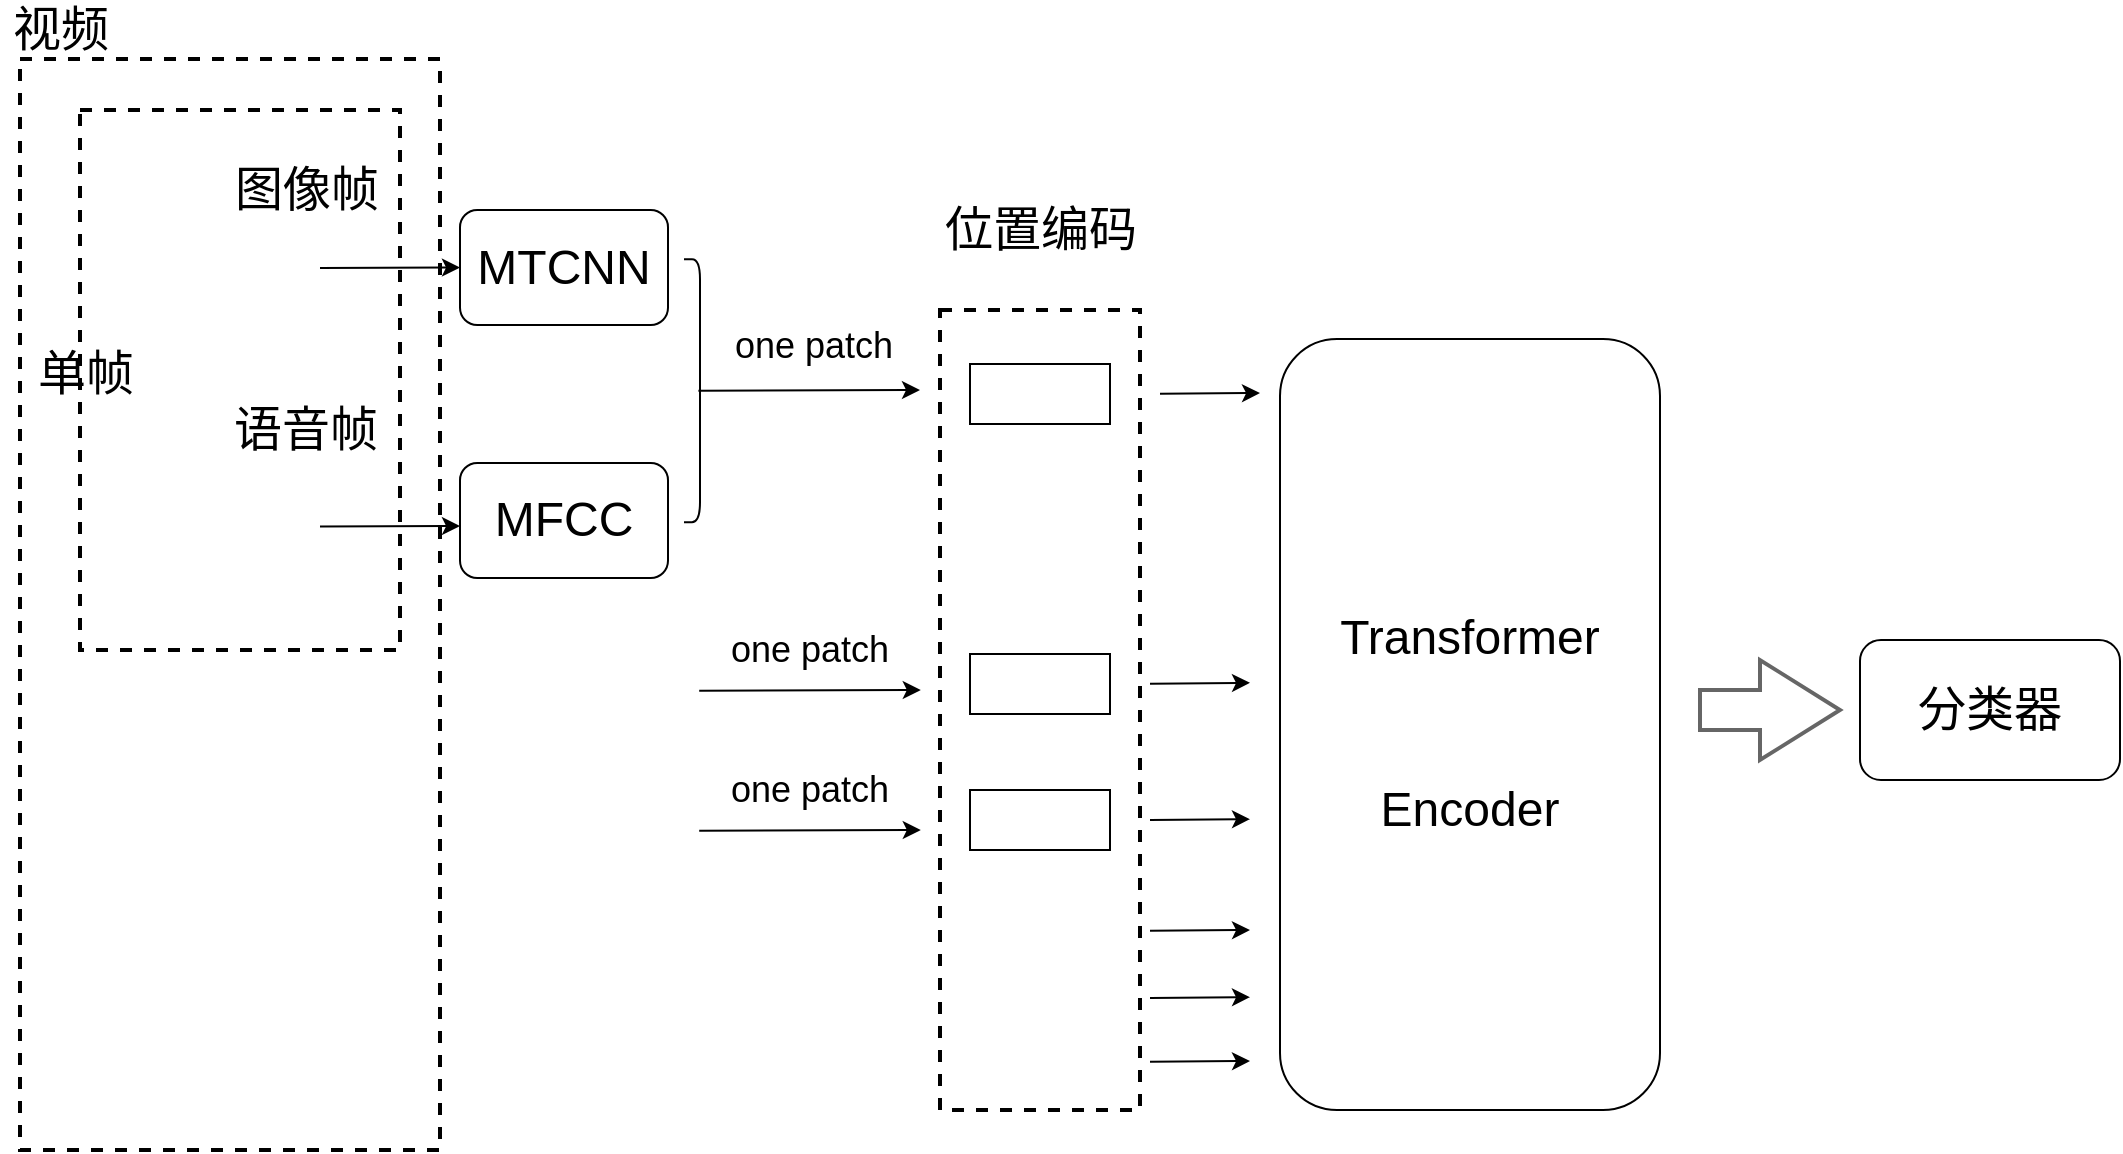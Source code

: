 <mxfile version="14.6.6" type="github">
  <diagram id="FH6120mkQlKAiY0hOfe6" name="Page-1">
    <mxGraphModel dx="1483" dy="829" grid="1" gridSize="10" guides="1" tooltips="1" connect="1" arrows="1" fold="1" page="1" pageScale="1" pageWidth="1654" pageHeight="2336" background="none" math="0" shadow="0">
      <root>
        <mxCell id="0" />
        <mxCell id="1" parent="0" />
        <mxCell id="jEz9bOiJI1WPqpKgRF9Z-62" value="" style="rounded=0;whiteSpace=wrap;html=1;dashed=1;strokeWidth=2;gradientDirection=west;fillColor=none;" vertex="1" parent="1">
          <mxGeometry x="390" y="214.5" width="210" height="545.5" as="geometry" />
        </mxCell>
        <mxCell id="jEz9bOiJI1WPqpKgRF9Z-48" value="" style="rounded=0;whiteSpace=wrap;html=1;dashed=1;strokeWidth=2;gradientDirection=west;fillColor=none;" vertex="1" parent="1">
          <mxGeometry x="420" y="240" width="160" height="270" as="geometry" />
        </mxCell>
        <mxCell id="jEz9bOiJI1WPqpKgRF9Z-45" value="" style="rounded=0;whiteSpace=wrap;html=1;dashed=1;strokeWidth=2;gradientDirection=west;fillColor=none;" vertex="1" parent="1">
          <mxGeometry x="850" y="340" width="100" height="400" as="geometry" />
        </mxCell>
        <mxCell id="jEz9bOiJI1WPqpKgRF9Z-19" value="&lt;font style=&quot;font-size: 24px&quot;&gt;Transformer&lt;br&gt;&lt;br&gt;&lt;br&gt;Encoder&lt;br&gt;&lt;/font&gt;" style="rounded=1;whiteSpace=wrap;html=1;" vertex="1" parent="1">
          <mxGeometry x="1020" y="354.5" width="190" height="385.5" as="geometry" />
        </mxCell>
        <mxCell id="jEz9bOiJI1WPqpKgRF9Z-20" value="&lt;font style=&quot;font-size: 24px&quot;&gt;分类器&lt;br&gt;&lt;/font&gt;" style="rounded=1;whiteSpace=wrap;html=1;" vertex="1" parent="1">
          <mxGeometry x="1310" y="505" width="130" height="70" as="geometry" />
        </mxCell>
        <mxCell id="jEz9bOiJI1WPqpKgRF9Z-26" value="" style="verticalLabelPosition=bottom;verticalAlign=top;html=1;shape=mxgraph.basic.rect;fillColor2=none;strokeWidth=1;size=20;indent=5;" vertex="1" parent="1">
          <mxGeometry x="865" y="367" width="70" height="30" as="geometry" />
        </mxCell>
        <mxCell id="jEz9bOiJI1WPqpKgRF9Z-27" value="" style="verticalLabelPosition=bottom;verticalAlign=top;html=1;shape=mxgraph.basic.rect;fillColor2=none;strokeWidth=1;size=20;indent=5;" vertex="1" parent="1">
          <mxGeometry x="865" y="512" width="70" height="30" as="geometry" />
        </mxCell>
        <mxCell id="jEz9bOiJI1WPqpKgRF9Z-28" value="" style="verticalLabelPosition=bottom;verticalAlign=top;html=1;shape=mxgraph.basic.rect;fillColor2=none;strokeWidth=1;size=20;indent=5;" vertex="1" parent="1">
          <mxGeometry x="865" y="580" width="70" height="30" as="geometry" />
        </mxCell>
        <mxCell id="jEz9bOiJI1WPqpKgRF9Z-30" value="" style="group" vertex="1" connectable="0" parent="1">
          <mxGeometry x="610" y="290" width="242" height="184" as="geometry" />
        </mxCell>
        <mxCell id="jEz9bOiJI1WPqpKgRF9Z-8" value="&lt;font style=&quot;font-size: 24px&quot;&gt;MTCNN&lt;/font&gt;" style="rounded=1;whiteSpace=wrap;html=1;" vertex="1" parent="jEz9bOiJI1WPqpKgRF9Z-30">
          <mxGeometry width="104" height="57.5" as="geometry" />
        </mxCell>
        <mxCell id="jEz9bOiJI1WPqpKgRF9Z-17" value="&lt;font style=&quot;font-size: 24px&quot;&gt;MFCC&lt;/font&gt;" style="rounded=1;whiteSpace=wrap;html=1;" vertex="1" parent="jEz9bOiJI1WPqpKgRF9Z-30">
          <mxGeometry y="126.5" width="104" height="57.5" as="geometry" />
        </mxCell>
        <mxCell id="jEz9bOiJI1WPqpKgRF9Z-22" value="" style="shape=curlyBracket;whiteSpace=wrap;html=1;rounded=1;flipH=1;size=0;" vertex="1" parent="jEz9bOiJI1WPqpKgRF9Z-30">
          <mxGeometry x="112" y="24.643" width="8" height="131.429" as="geometry" />
        </mxCell>
        <mxCell id="jEz9bOiJI1WPqpKgRF9Z-24" value="" style="endArrow=classic;html=1;exitX=0.1;exitY=0.5;exitDx=0;exitDy=0;exitPerimeter=0;" edge="1" parent="jEz9bOiJI1WPqpKgRF9Z-30" source="jEz9bOiJI1WPqpKgRF9Z-22">
          <mxGeometry width="50" height="50" relative="1" as="geometry">
            <mxPoint x="136" y="164.286" as="sourcePoint" />
            <mxPoint x="230" y="90" as="targetPoint" />
          </mxGeometry>
        </mxCell>
        <mxCell id="jEz9bOiJI1WPqpKgRF9Z-31" value="&lt;font style=&quot;font-size: 18px&quot;&gt;one patch&lt;/font&gt;" style="text;html=1;strokeColor=none;fillColor=none;align=center;verticalAlign=middle;whiteSpace=wrap;rounded=0;" vertex="1" parent="jEz9bOiJI1WPqpKgRF9Z-30">
          <mxGeometry x="112" y="57.5" width="130" height="20" as="geometry" />
        </mxCell>
        <mxCell id="jEz9bOiJI1WPqpKgRF9Z-34" value="" style="endArrow=classic;html=1;exitX=0.1;exitY=0.5;exitDx=0;exitDy=0;exitPerimeter=0;" edge="1" parent="1">
          <mxGeometry width="50" height="50" relative="1" as="geometry">
            <mxPoint x="729.6" y="530.357" as="sourcePoint" />
            <mxPoint x="840.4" y="530" as="targetPoint" />
          </mxGeometry>
        </mxCell>
        <mxCell id="jEz9bOiJI1WPqpKgRF9Z-35" value="&lt;font style=&quot;font-size: 18px&quot;&gt;one patch&lt;/font&gt;" style="text;html=1;strokeColor=none;fillColor=none;align=center;verticalAlign=middle;whiteSpace=wrap;rounded=0;" vertex="1" parent="1">
          <mxGeometry x="720" y="500" width="130" height="20" as="geometry" />
        </mxCell>
        <mxCell id="jEz9bOiJI1WPqpKgRF9Z-39" value="" style="shape=image;html=1;verticalAlign=top;verticalLabelPosition=bottom;labelBackgroundColor=#ffffff;imageAspect=0;aspect=fixed;image=https://cdn0.iconfinder.com/data/icons/user-interface-1-32/32/ellipsis-128.png;sketch=0;" vertex="1" parent="1">
          <mxGeometry x="456" y="522" width="88" height="88" as="geometry" />
        </mxCell>
        <mxCell id="jEz9bOiJI1WPqpKgRF9Z-40" value="" style="shape=image;html=1;verticalAlign=top;verticalLabelPosition=bottom;labelBackgroundColor=#ffffff;imageAspect=0;aspect=fixed;image=https://cdn0.iconfinder.com/data/icons/user-interface-1-32/32/ellipsis-128.png" vertex="1" parent="1">
          <mxGeometry x="456" y="641" width="88" height="88" as="geometry" />
        </mxCell>
        <mxCell id="jEz9bOiJI1WPqpKgRF9Z-41" value="" style="endArrow=classic;html=1;exitX=0.1;exitY=0.5;exitDx=0;exitDy=0;exitPerimeter=0;" edge="1" parent="1">
          <mxGeometry width="50" height="50" relative="1" as="geometry">
            <mxPoint x="729.6" y="600.357" as="sourcePoint" />
            <mxPoint x="840.4" y="600" as="targetPoint" />
          </mxGeometry>
        </mxCell>
        <mxCell id="jEz9bOiJI1WPqpKgRF9Z-42" value="&lt;font style=&quot;font-size: 18px&quot;&gt;one patch&lt;/font&gt;" style="text;html=1;strokeColor=none;fillColor=none;align=center;verticalAlign=middle;whiteSpace=wrap;rounded=0;" vertex="1" parent="1">
          <mxGeometry x="720" y="570" width="130" height="20" as="geometry" />
        </mxCell>
        <mxCell id="jEz9bOiJI1WPqpKgRF9Z-43" value="" style="shape=image;html=1;verticalAlign=top;verticalLabelPosition=bottom;labelBackgroundColor=#ffffff;imageAspect=0;aspect=fixed;image=https://cdn0.iconfinder.com/data/icons/user-interface-1-32/32/ellipsis-128.png" vertex="1" parent="1">
          <mxGeometry x="741" y="640" width="88" height="88" as="geometry" />
        </mxCell>
        <mxCell id="jEz9bOiJI1WPqpKgRF9Z-44" value="" style="shape=image;html=1;verticalAlign=top;verticalLabelPosition=bottom;labelBackgroundColor=#ffffff;imageAspect=0;aspect=fixed;image=https://cdn0.iconfinder.com/data/icons/user-interface-1-32/32/ellipsis-128.png" vertex="1" parent="1">
          <mxGeometry x="850" y="640" width="88" height="88" as="geometry" />
        </mxCell>
        <mxCell id="jEz9bOiJI1WPqpKgRF9Z-51" value="&lt;font style=&quot;font-size: 24px&quot;&gt;位置编码&lt;/font&gt;" style="text;html=1;align=center;verticalAlign=middle;resizable=0;points=[];autosize=1;strokeColor=none;" vertex="1" parent="1">
          <mxGeometry x="845" y="290" width="110" height="20" as="geometry" />
        </mxCell>
        <mxCell id="jEz9bOiJI1WPqpKgRF9Z-54" value="" style="endArrow=classic;html=1;" edge="1" parent="1">
          <mxGeometry width="50" height="50" relative="1" as="geometry">
            <mxPoint x="960" y="381.93" as="sourcePoint" />
            <mxPoint x="1010" y="381.5" as="targetPoint" />
          </mxGeometry>
        </mxCell>
        <mxCell id="jEz9bOiJI1WPqpKgRF9Z-55" value="" style="endArrow=classic;html=1;" edge="1" parent="1">
          <mxGeometry width="50" height="50" relative="1" as="geometry">
            <mxPoint x="955" y="526.84" as="sourcePoint" />
            <mxPoint x="1005" y="526.41" as="targetPoint" />
          </mxGeometry>
        </mxCell>
        <mxCell id="jEz9bOiJI1WPqpKgRF9Z-57" value="" style="endArrow=classic;html=1;" edge="1" parent="1">
          <mxGeometry width="50" height="50" relative="1" as="geometry">
            <mxPoint x="955" y="595.01" as="sourcePoint" />
            <mxPoint x="1005" y="594.58" as="targetPoint" />
          </mxGeometry>
        </mxCell>
        <mxCell id="jEz9bOiJI1WPqpKgRF9Z-58" value="" style="endArrow=classic;html=1;" edge="1" parent="1">
          <mxGeometry width="50" height="50" relative="1" as="geometry">
            <mxPoint x="955" y="650.43" as="sourcePoint" />
            <mxPoint x="1005" y="650.0" as="targetPoint" />
          </mxGeometry>
        </mxCell>
        <mxCell id="jEz9bOiJI1WPqpKgRF9Z-59" value="" style="endArrow=classic;html=1;" edge="1" parent="1">
          <mxGeometry width="50" height="50" relative="1" as="geometry">
            <mxPoint x="955" y="684.01" as="sourcePoint" />
            <mxPoint x="1005" y="683.58" as="targetPoint" />
          </mxGeometry>
        </mxCell>
        <mxCell id="jEz9bOiJI1WPqpKgRF9Z-60" value="" style="endArrow=classic;html=1;" edge="1" parent="1">
          <mxGeometry width="50" height="50" relative="1" as="geometry">
            <mxPoint x="955" y="715.93" as="sourcePoint" />
            <mxPoint x="1005" y="715.5" as="targetPoint" />
          </mxGeometry>
        </mxCell>
        <mxCell id="jEz9bOiJI1WPqpKgRF9Z-61" value="" style="html=1;shadow=0;dashed=0;align=center;verticalAlign=middle;shape=mxgraph.arrows2.arrow;dy=0.6;dx=40;notch=0;sketch=0;strokeWidth=2;fillColor=none;gradientColor=none;opacity=60;" vertex="1" parent="1">
          <mxGeometry x="1230" y="515" width="70" height="50" as="geometry" />
        </mxCell>
        <mxCell id="jEz9bOiJI1WPqpKgRF9Z-63" value="&lt;font style=&quot;font-size: 24px&quot;&gt;视频&lt;/font&gt;" style="text;html=1;align=center;verticalAlign=middle;resizable=0;points=[];autosize=1;strokeColor=none;" vertex="1" parent="1">
          <mxGeometry x="380" y="190" width="60" height="20" as="geometry" />
        </mxCell>
        <mxCell id="jEz9bOiJI1WPqpKgRF9Z-5" value="" style="shape=image;html=1;verticalAlign=top;verticalLabelPosition=bottom;labelBackgroundColor=#ffffff;imageAspect=0;aspect=fixed;image=https://cdn0.iconfinder.com/data/icons/google-material-design-3-0/48/ic_face_48px-128.png" vertex="1" parent="1">
          <mxGeometry x="445.765" y="287.869" width="79.128" height="79.128" as="geometry" />
        </mxCell>
        <mxCell id="jEz9bOiJI1WPqpKgRF9Z-7" value="" style="shape=image;html=1;verticalAlign=top;verticalLabelPosition=bottom;labelBackgroundColor=#ffffff;imageAspect=0;aspect=fixed;image=https://cdn4.iconfinder.com/data/icons/basic-ui-2-line/32/speaker-high-sound-volume-voice-128.png" vertex="1" parent="1">
          <mxGeometry x="453.088" y="412.703" width="71.801" height="71.801" as="geometry" />
        </mxCell>
        <mxCell id="jEz9bOiJI1WPqpKgRF9Z-15" value="&lt;font style=&quot;font-size: 24px&quot;&gt;图像帧&lt;/font&gt;" style="text;html=1;strokeColor=none;fillColor=none;align=center;verticalAlign=middle;whiteSpace=wrap;rounded=0;fontSize=28;" vertex="1" parent="1">
          <mxGeometry x="493.53" y="250" width="79.12" height="56.76" as="geometry" />
        </mxCell>
        <mxCell id="jEz9bOiJI1WPqpKgRF9Z-16" value="&lt;font style=&quot;font-size: 24px&quot;&gt;语音帧&lt;/font&gt;" style="text;html=1;strokeColor=none;fillColor=none;align=center;verticalAlign=middle;whiteSpace=wrap;rounded=0;fontSize=28;" vertex="1" parent="1">
          <mxGeometry x="496.329" y="370.0" width="73.529" height="56.757" as="geometry" />
        </mxCell>
        <mxCell id="jEz9bOiJI1WPqpKgRF9Z-13" value="&lt;font style=&quot;font-size: 24px&quot;&gt;单帧&lt;/font&gt;" style="text;html=1;strokeColor=none;fillColor=none;align=center;verticalAlign=middle;whiteSpace=wrap;rounded=0;fontSize=28;" vertex="1" parent="1">
          <mxGeometry x="393.09" y="340" width="60" height="60" as="geometry" />
        </mxCell>
        <mxCell id="jEz9bOiJI1WPqpKgRF9Z-64" value="" style="endArrow=classic;html=1;shadow=0;strokeWidth=1;entryX=0;entryY=0.5;entryDx=0;entryDy=0;" edge="1" parent="1" target="jEz9bOiJI1WPqpKgRF9Z-8">
          <mxGeometry width="50" height="50" relative="1" as="geometry">
            <mxPoint x="540" y="319" as="sourcePoint" />
            <mxPoint x="600" y="319" as="targetPoint" />
          </mxGeometry>
        </mxCell>
        <mxCell id="jEz9bOiJI1WPqpKgRF9Z-65" value="" style="endArrow=classic;html=1;shadow=0;strokeWidth=1;entryX=0;entryY=0.5;entryDx=0;entryDy=0;" edge="1" parent="1">
          <mxGeometry width="50" height="50" relative="1" as="geometry">
            <mxPoint x="540" y="448.27" as="sourcePoint" />
            <mxPoint x="610" y="448.02" as="targetPoint" />
          </mxGeometry>
        </mxCell>
      </root>
    </mxGraphModel>
  </diagram>
</mxfile>
